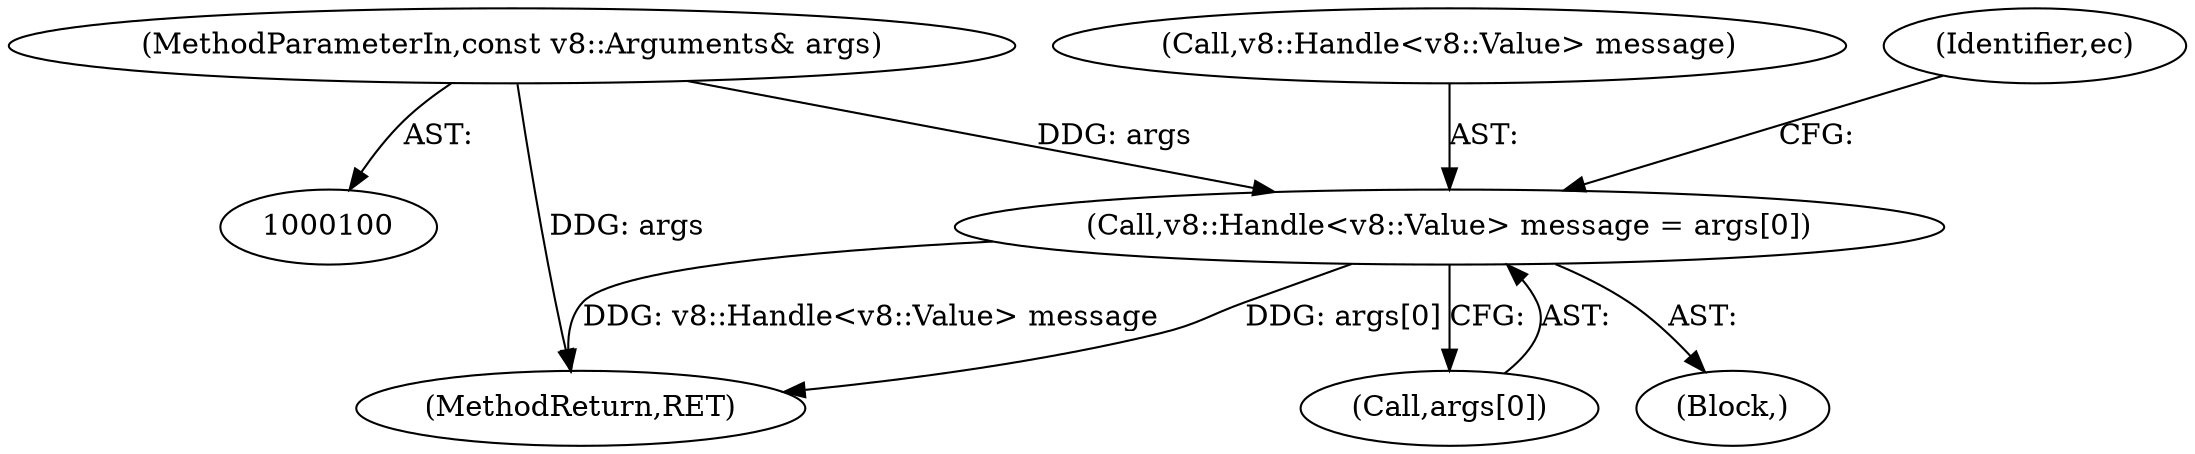 digraph "0_Chrome_e9372a1bfd3588a80fcf49aa07321f0971dd6091_68@array" {
"1000116" [label="(Call,v8::Handle<v8::Value> message = args[0])"];
"1000101" [label="(MethodParameterIn,const v8::Arguments& args)"];
"1000102" [label="(Block,)"];
"1000184" [label="(MethodReturn,RET)"];
"1000117" [label="(Call,v8::Handle<v8::Value> message)"];
"1000127" [label="(Identifier,ec)"];
"1000101" [label="(MethodParameterIn,const v8::Arguments& args)"];
"1000116" [label="(Call,v8::Handle<v8::Value> message = args[0])"];
"1000122" [label="(Call,args[0])"];
"1000116" -> "1000102"  [label="AST: "];
"1000116" -> "1000122"  [label="CFG: "];
"1000117" -> "1000116"  [label="AST: "];
"1000122" -> "1000116"  [label="AST: "];
"1000127" -> "1000116"  [label="CFG: "];
"1000116" -> "1000184"  [label="DDG: v8::Handle<v8::Value> message"];
"1000116" -> "1000184"  [label="DDG: args[0]"];
"1000101" -> "1000116"  [label="DDG: args"];
"1000101" -> "1000100"  [label="AST: "];
"1000101" -> "1000184"  [label="DDG: args"];
}
